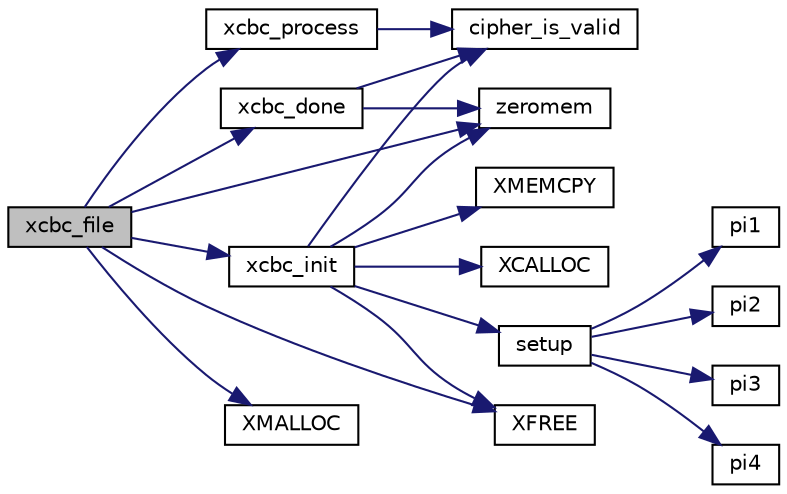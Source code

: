 digraph "xcbc_file"
{
 // LATEX_PDF_SIZE
  edge [fontname="Helvetica",fontsize="10",labelfontname="Helvetica",labelfontsize="10"];
  node [fontname="Helvetica",fontsize="10",shape=record];
  rankdir="LR";
  Node0 [label="xcbc_file",height=0.2,width=0.4,color="black", fillcolor="grey75", style="filled", fontcolor="black",tooltip="XCBC a file."];
  Node0 -> Node1 [color="midnightblue",fontsize="10",style="solid"];
  Node1 [label="xcbc_done",height=0.2,width=0.4,color="black", fillcolor="white", style="filled",URL="$xcbc__done_8c.html#a396b96e5257706bdbc462d17eb3c4276",tooltip="Terminate the XCBC-MAC state."];
  Node1 -> Node2 [color="midnightblue",fontsize="10",style="solid"];
  Node2 [label="cipher_is_valid",height=0.2,width=0.4,color="black", fillcolor="white", style="filled",URL="$tomcrypt__cipher_8h.html#ac30eb68934c4ca07205344dc9d159221",tooltip=" "];
  Node1 -> Node3 [color="midnightblue",fontsize="10",style="solid"];
  Node3 [label="zeromem",height=0.2,width=0.4,color="black", fillcolor="white", style="filled",URL="$tomcrypt__misc_8h.html#a63b6e188713790263bfd3612fe8b398f",tooltip="Zero a block of memory."];
  Node0 -> Node4 [color="midnightblue",fontsize="10",style="solid"];
  Node4 [label="xcbc_init",height=0.2,width=0.4,color="black", fillcolor="white", style="filled",URL="$xcbc__init_8c.html#a7b787dca2813eeaae1e2ebfd1b601d6d",tooltip="Initialize XCBC-MAC state."];
  Node4 -> Node2 [color="midnightblue",fontsize="10",style="solid"];
  Node4 -> Node5 [color="midnightblue",fontsize="10",style="solid"];
  Node5 [label="XMEMCPY",height=0.2,width=0.4,color="black", fillcolor="white", style="filled",URL="$tomcrypt__cfg_8h.html#a7691dd48d60d5fc6daf2fa7ec4c55e12",tooltip=" "];
  Node4 -> Node6 [color="midnightblue",fontsize="10",style="solid"];
  Node6 [label="XCALLOC",height=0.2,width=0.4,color="black", fillcolor="white", style="filled",URL="$tomcrypt__cfg_8h.html#a151dda14cd7acae31eaf1102b0cc0685",tooltip=" "];
  Node4 -> Node7 [color="midnightblue",fontsize="10",style="solid"];
  Node7 [label="setup",height=0.2,width=0.4,color="black", fillcolor="white", style="filled",URL="$multi2_8c.html#ad0625943f7d847668b869ed827c51d47",tooltip=" "];
  Node7 -> Node8 [color="midnightblue",fontsize="10",style="solid"];
  Node8 [label="pi1",height=0.2,width=0.4,color="black", fillcolor="white", style="filled",URL="$multi2_8c.html#aa6e28a79517b509154714e51c2c1dc3b",tooltip=" "];
  Node7 -> Node9 [color="midnightblue",fontsize="10",style="solid"];
  Node9 [label="pi2",height=0.2,width=0.4,color="black", fillcolor="white", style="filled",URL="$multi2_8c.html#a37c4b6b09dd5493456b3c765914b1481",tooltip=" "];
  Node7 -> Node10 [color="midnightblue",fontsize="10",style="solid"];
  Node10 [label="pi3",height=0.2,width=0.4,color="black", fillcolor="white", style="filled",URL="$multi2_8c.html#a3e3c386a25d0f6950651f1fa5277c147",tooltip=" "];
  Node7 -> Node11 [color="midnightblue",fontsize="10",style="solid"];
  Node11 [label="pi4",height=0.2,width=0.4,color="black", fillcolor="white", style="filled",URL="$multi2_8c.html#ad94b543f7f2133e851ecb20bd9324e12",tooltip=" "];
  Node4 -> Node3 [color="midnightblue",fontsize="10",style="solid"];
  Node4 -> Node12 [color="midnightblue",fontsize="10",style="solid"];
  Node12 [label="XFREE",height=0.2,width=0.4,color="black", fillcolor="white", style="filled",URL="$tomcrypt__cfg_8h.html#a260d66fc0690e0502cf3bfe7b5244b75",tooltip=" "];
  Node0 -> Node13 [color="midnightblue",fontsize="10",style="solid"];
  Node13 [label="xcbc_process",height=0.2,width=0.4,color="black", fillcolor="white", style="filled",URL="$xcbc__process_8c.html#a9f08ee1fd99fd672009fb6beb8cea142",tooltip="Process data through XCBC-MAC."];
  Node13 -> Node2 [color="midnightblue",fontsize="10",style="solid"];
  Node0 -> Node12 [color="midnightblue",fontsize="10",style="solid"];
  Node0 -> Node14 [color="midnightblue",fontsize="10",style="solid"];
  Node14 [label="XMALLOC",height=0.2,width=0.4,color="black", fillcolor="white", style="filled",URL="$tomcrypt__cfg_8h.html#af363355f38fbaacdefacf270436ae1c9",tooltip=" "];
  Node0 -> Node3 [color="midnightblue",fontsize="10",style="solid"];
}
